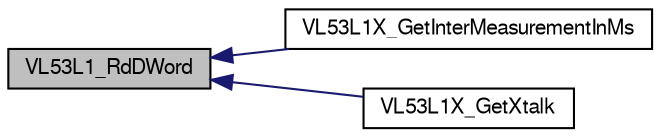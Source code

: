 digraph "VL53L1_RdDWord"
{
  edge [fontname="FreeSans",fontsize="10",labelfontname="FreeSans",labelfontsize="10"];
  node [fontname="FreeSans",fontsize="10",shape=record];
  rankdir="LR";
  Node1 [label="VL53L1_RdDWord",height=0.2,width=0.4,color="black", fillcolor="grey75", style="filled", fontcolor="black"];
  Node1 -> Node2 [dir="back",color="midnightblue",fontsize="10",style="solid",fontname="FreeSans"];
  Node2 [label="VL53L1X_GetInterMeasurementInMs",height=0.2,width=0.4,color="black", fillcolor="white", style="filled",URL="$vl53l1x__api_8h.html#ab0995d826d85c96e883b415e6df49e8b",tooltip="This function returns the Intermeasurement period in ms. "];
  Node1 -> Node3 [dir="back",color="midnightblue",fontsize="10",style="solid",fontname="FreeSans"];
  Node3 [label="VL53L1X_GetXtalk",height=0.2,width=0.4,color="black", fillcolor="white", style="filled",URL="$vl53l1x__api_8h.html#ae298027422905ff20480815b9ed08677",tooltip="This function returns the current programmed xtalk correction value in cps. "];
}

